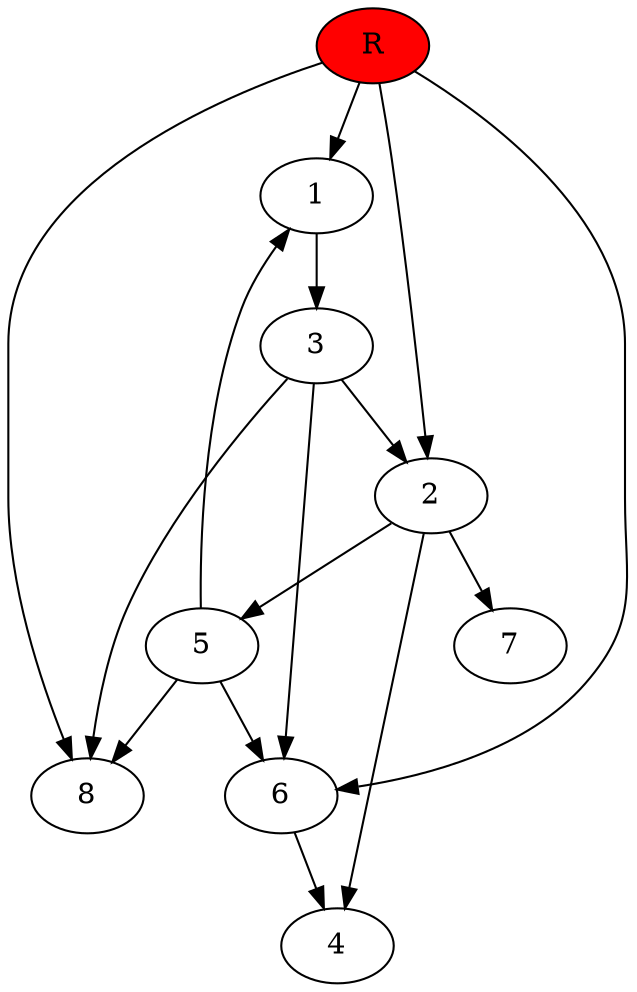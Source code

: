 digraph prb25649 {
	1
	2
	3
	4
	5
	6
	7
	8
	R [fillcolor="#ff0000" style=filled]
	1 -> 3
	2 -> 4
	2 -> 5
	2 -> 7
	3 -> 2
	3 -> 6
	3 -> 8
	5 -> 1
	5 -> 6
	5 -> 8
	6 -> 4
	R -> 1
	R -> 2
	R -> 6
	R -> 8
}
